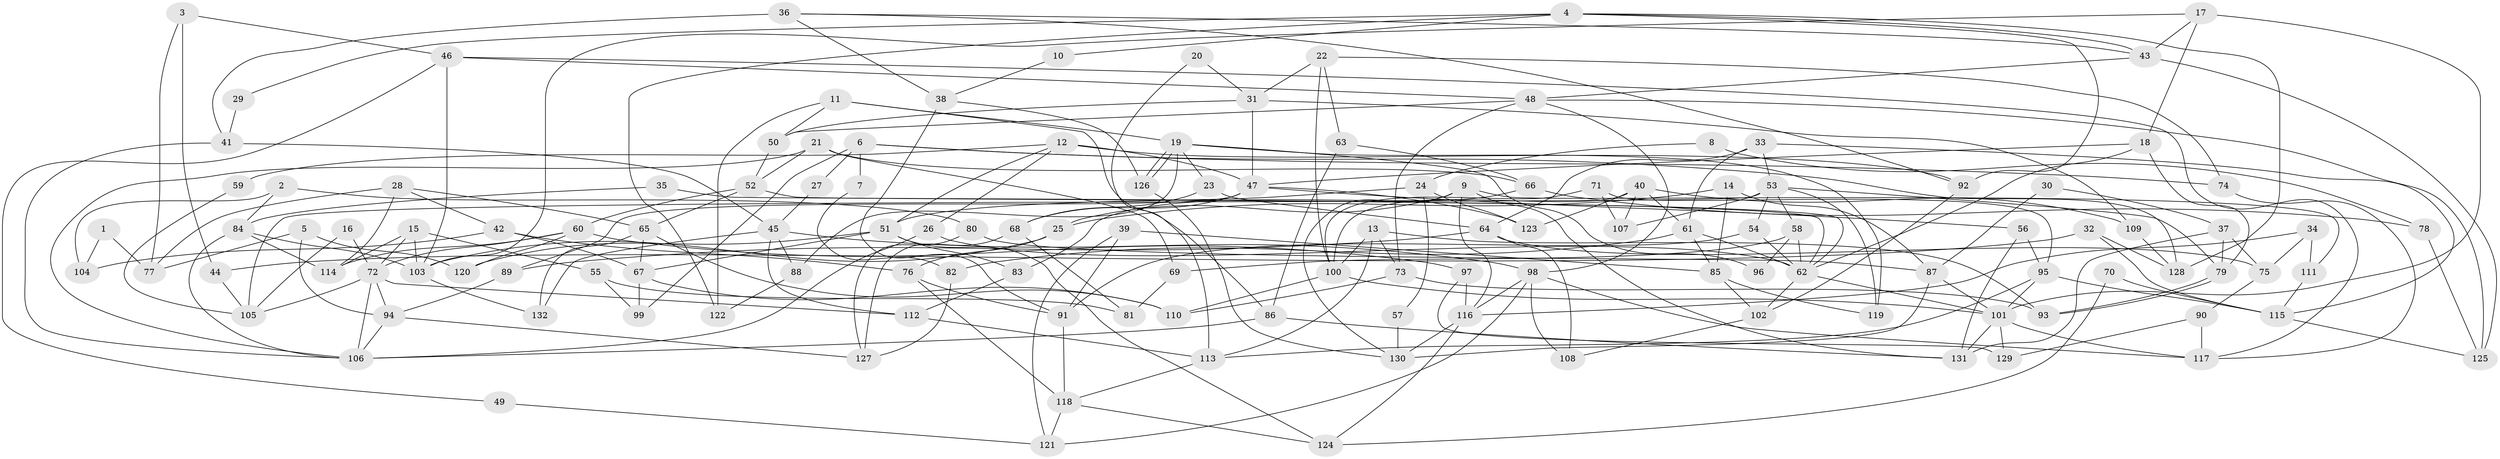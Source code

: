 // Generated by graph-tools (version 1.1) at 2025/11/02/27/25 16:11:17]
// undirected, 132 vertices, 264 edges
graph export_dot {
graph [start="1"]
  node [color=gray90,style=filled];
  1;
  2;
  3;
  4;
  5;
  6;
  7;
  8;
  9;
  10;
  11;
  12;
  13;
  14;
  15;
  16;
  17;
  18;
  19;
  20;
  21;
  22;
  23;
  24;
  25;
  26;
  27;
  28;
  29;
  30;
  31;
  32;
  33;
  34;
  35;
  36;
  37;
  38;
  39;
  40;
  41;
  42;
  43;
  44;
  45;
  46;
  47;
  48;
  49;
  50;
  51;
  52;
  53;
  54;
  55;
  56;
  57;
  58;
  59;
  60;
  61;
  62;
  63;
  64;
  65;
  66;
  67;
  68;
  69;
  70;
  71;
  72;
  73;
  74;
  75;
  76;
  77;
  78;
  79;
  80;
  81;
  82;
  83;
  84;
  85;
  86;
  87;
  88;
  89;
  90;
  91;
  92;
  93;
  94;
  95;
  96;
  97;
  98;
  99;
  100;
  101;
  102;
  103;
  104;
  105;
  106;
  107;
  108;
  109;
  110;
  111;
  112;
  113;
  114;
  115;
  116;
  117;
  118;
  119;
  120;
  121;
  122;
  123;
  124;
  125;
  126;
  127;
  128;
  129;
  130;
  131;
  132;
  1 -- 77;
  1 -- 104;
  2 -- 80;
  2 -- 84;
  2 -- 104;
  3 -- 77;
  3 -- 44;
  3 -- 46;
  4 -- 92;
  4 -- 43;
  4 -- 10;
  4 -- 29;
  4 -- 122;
  4 -- 128;
  5 -- 94;
  5 -- 120;
  5 -- 77;
  6 -- 128;
  6 -- 99;
  6 -- 7;
  6 -- 27;
  6 -- 74;
  7 -- 82;
  8 -- 24;
  8 -- 78;
  9 -- 130;
  9 -- 131;
  9 -- 25;
  9 -- 111;
  9 -- 116;
  10 -- 38;
  11 -- 122;
  11 -- 19;
  11 -- 50;
  11 -- 86;
  12 -- 26;
  12 -- 51;
  12 -- 47;
  12 -- 59;
  12 -- 92;
  13 -- 100;
  13 -- 93;
  13 -- 73;
  13 -- 113;
  14 -- 25;
  14 -- 85;
  14 -- 87;
  15 -- 72;
  15 -- 103;
  15 -- 55;
  15 -- 114;
  16 -- 105;
  16 -- 72;
  17 -- 18;
  17 -- 101;
  17 -- 43;
  17 -- 103;
  18 -- 47;
  18 -- 62;
  18 -- 79;
  19 -- 119;
  19 -- 126;
  19 -- 126;
  19 -- 23;
  19 -- 88;
  19 -- 96;
  20 -- 113;
  20 -- 31;
  21 -- 52;
  21 -- 66;
  21 -- 69;
  21 -- 106;
  22 -- 74;
  22 -- 100;
  22 -- 31;
  22 -- 63;
  23 -- 64;
  23 -- 68;
  24 -- 123;
  24 -- 51;
  24 -- 57;
  25 -- 103;
  25 -- 76;
  26 -- 106;
  26 -- 62;
  27 -- 45;
  28 -- 114;
  28 -- 65;
  28 -- 42;
  28 -- 77;
  29 -- 41;
  30 -- 87;
  30 -- 37;
  31 -- 50;
  31 -- 47;
  31 -- 109;
  32 -- 115;
  32 -- 128;
  32 -- 44;
  33 -- 61;
  33 -- 115;
  33 -- 53;
  33 -- 64;
  34 -- 116;
  34 -- 75;
  34 -- 111;
  35 -- 84;
  35 -- 62;
  36 -- 43;
  36 -- 38;
  36 -- 41;
  36 -- 92;
  37 -- 79;
  37 -- 131;
  37 -- 75;
  38 -- 126;
  38 -- 91;
  39 -- 91;
  39 -- 121;
  39 -- 85;
  40 -- 107;
  40 -- 100;
  40 -- 61;
  40 -- 109;
  40 -- 123;
  41 -- 106;
  41 -- 45;
  42 -- 76;
  42 -- 67;
  42 -- 104;
  43 -- 48;
  43 -- 125;
  44 -- 105;
  45 -- 132;
  45 -- 88;
  45 -- 98;
  45 -- 112;
  46 -- 48;
  46 -- 49;
  46 -- 103;
  46 -- 117;
  47 -- 56;
  47 -- 68;
  47 -- 89;
  47 -- 123;
  48 -- 98;
  48 -- 125;
  48 -- 50;
  48 -- 73;
  49 -- 121;
  50 -- 52;
  51 -- 67;
  51 -- 124;
  51 -- 83;
  51 -- 120;
  52 -- 62;
  52 -- 60;
  52 -- 65;
  53 -- 79;
  53 -- 54;
  53 -- 58;
  53 -- 105;
  53 -- 107;
  53 -- 119;
  54 -- 62;
  54 -- 91;
  55 -- 81;
  55 -- 99;
  56 -- 95;
  56 -- 131;
  57 -- 130;
  58 -- 62;
  58 -- 69;
  58 -- 96;
  59 -- 105;
  60 -- 97;
  60 -- 72;
  60 -- 114;
  60 -- 120;
  61 -- 62;
  61 -- 82;
  61 -- 85;
  62 -- 102;
  62 -- 101;
  63 -- 86;
  63 -- 66;
  64 -- 89;
  64 -- 75;
  64 -- 108;
  65 -- 110;
  65 -- 67;
  65 -- 132;
  66 -- 83;
  66 -- 78;
  67 -- 99;
  67 -- 110;
  68 -- 81;
  68 -- 127;
  69 -- 81;
  70 -- 124;
  70 -- 115;
  71 -- 100;
  71 -- 95;
  71 -- 107;
  72 -- 106;
  72 -- 94;
  72 -- 105;
  72 -- 112;
  73 -- 93;
  73 -- 110;
  74 -- 117;
  75 -- 90;
  76 -- 118;
  76 -- 91;
  78 -- 125;
  79 -- 93;
  79 -- 93;
  80 -- 127;
  80 -- 87;
  82 -- 127;
  83 -- 112;
  84 -- 114;
  84 -- 103;
  84 -- 106;
  85 -- 102;
  85 -- 119;
  86 -- 106;
  86 -- 131;
  87 -- 101;
  87 -- 130;
  88 -- 122;
  89 -- 94;
  90 -- 117;
  90 -- 129;
  91 -- 118;
  92 -- 102;
  94 -- 106;
  94 -- 127;
  95 -- 101;
  95 -- 113;
  95 -- 115;
  97 -- 129;
  97 -- 116;
  98 -- 108;
  98 -- 116;
  98 -- 117;
  98 -- 121;
  100 -- 110;
  100 -- 101;
  101 -- 117;
  101 -- 131;
  101 -- 129;
  102 -- 108;
  103 -- 132;
  109 -- 128;
  111 -- 115;
  112 -- 113;
  113 -- 118;
  115 -- 125;
  116 -- 124;
  116 -- 130;
  118 -- 121;
  118 -- 124;
  126 -- 130;
}
